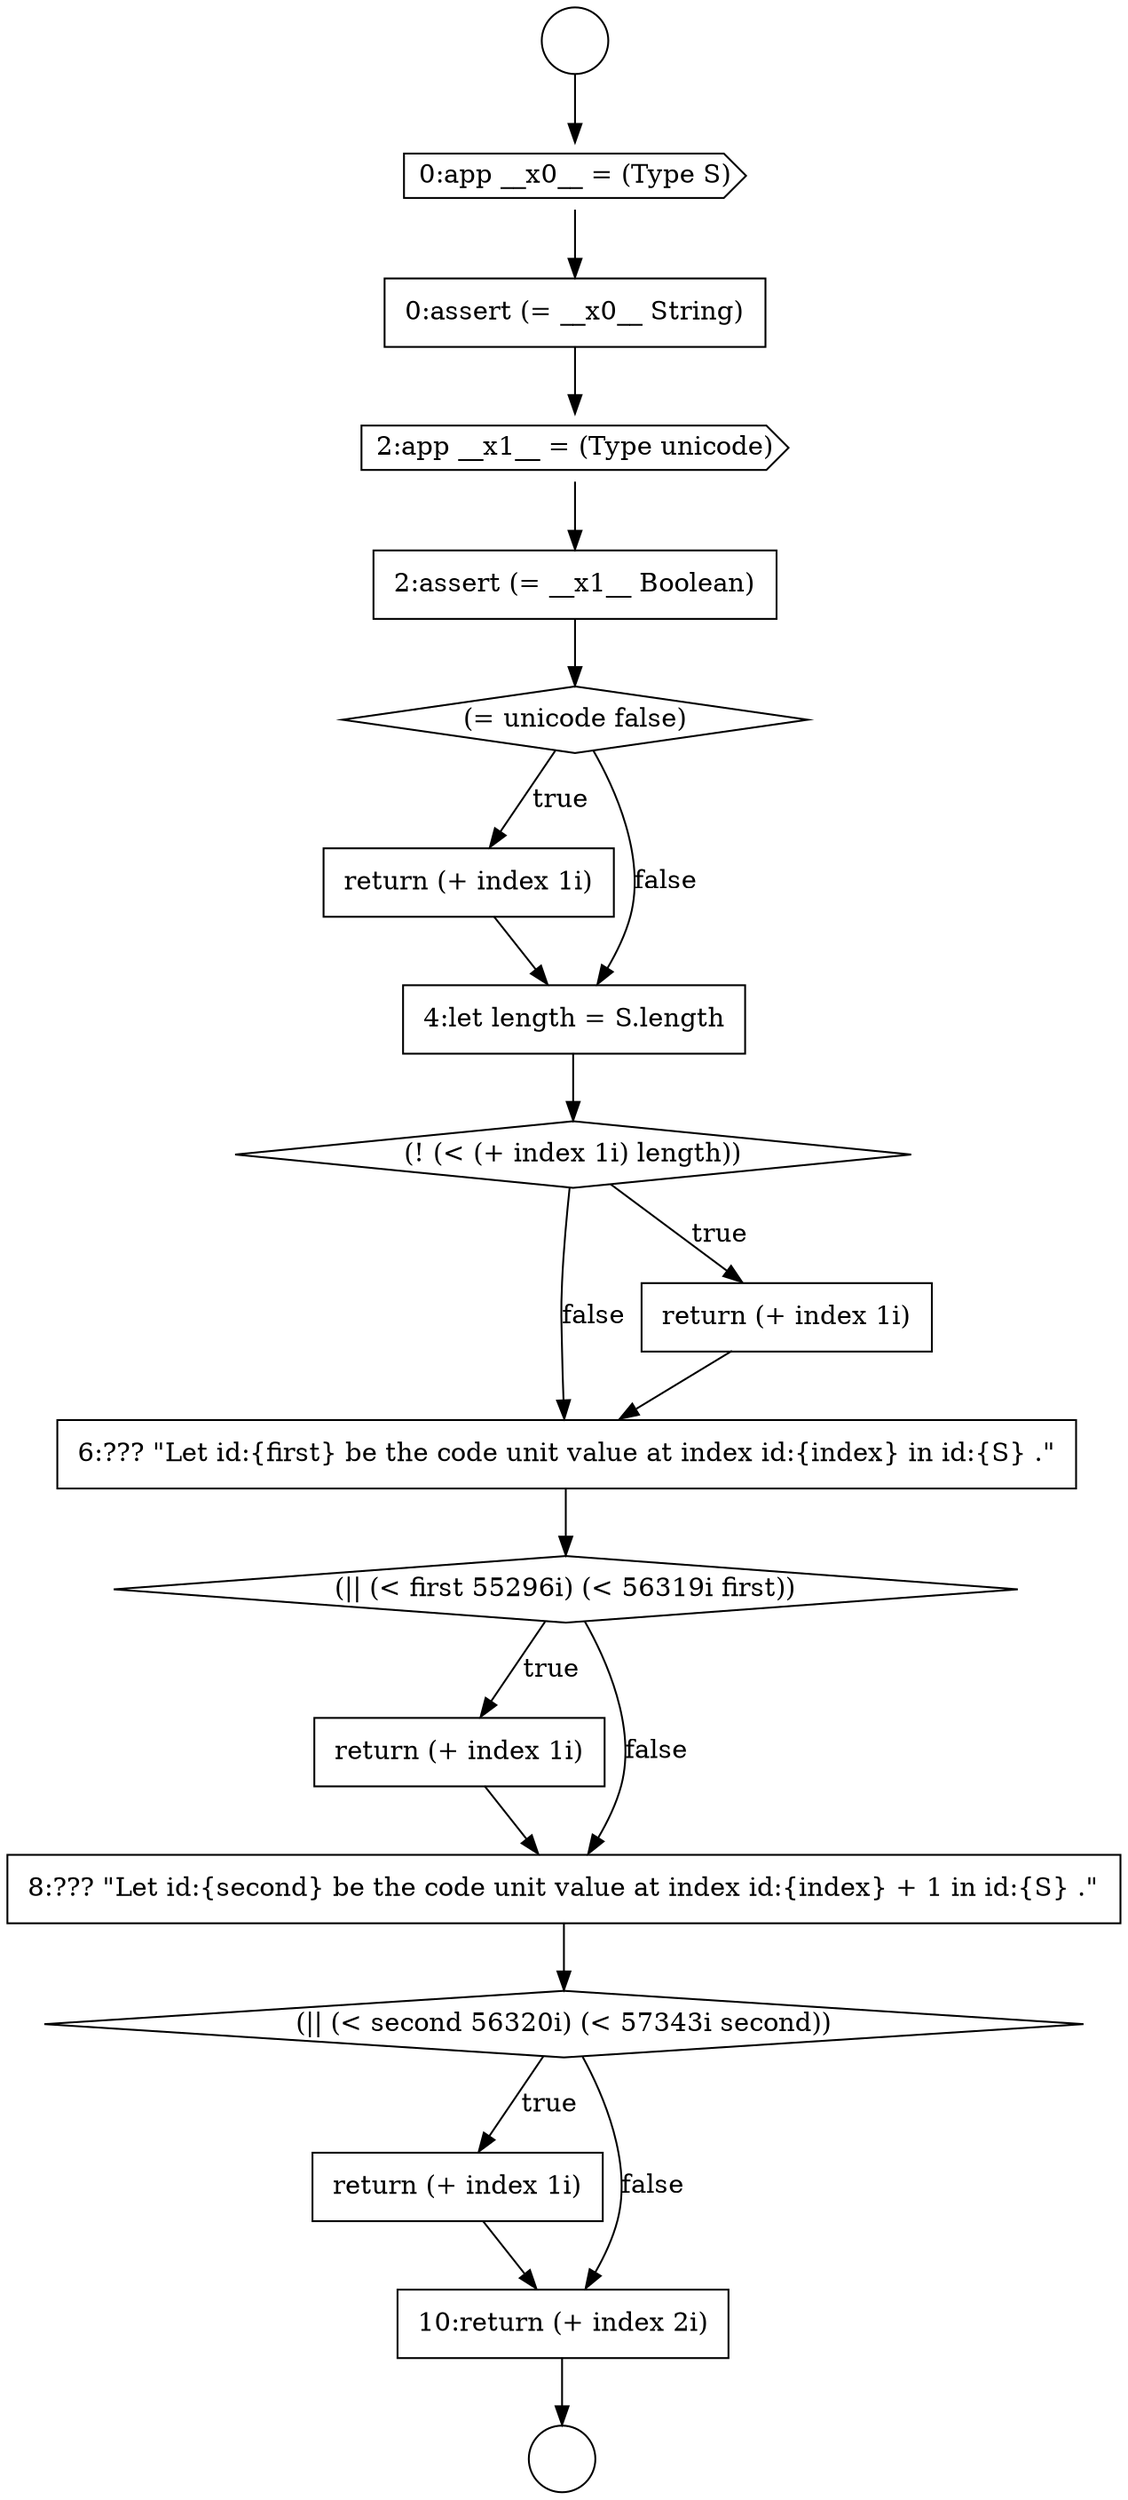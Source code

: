 digraph {
  node13162 [shape=circle label=" " color="black" fillcolor="white" style=filled]
  node13177 [shape=none, margin=0, label=<<font color="black">
    <table border="0" cellborder="1" cellspacing="0" cellpadding="10">
      <tr><td align="left">return (+ index 1i)</td></tr>
    </table>
  </font>> color="black" fillcolor="white" style=filled]
  node13174 [shape=none, margin=0, label=<<font color="black">
    <table border="0" cellborder="1" cellspacing="0" cellpadding="10">
      <tr><td align="left">return (+ index 1i)</td></tr>
    </table>
  </font>> color="black" fillcolor="white" style=filled]
  node13170 [shape=diamond, label=<<font color="black">(! (&lt; (+ index 1i) length))</font>> color="black" fillcolor="white" style=filled]
  node13166 [shape=none, margin=0, label=<<font color="black">
    <table border="0" cellborder="1" cellspacing="0" cellpadding="10">
      <tr><td align="left">2:assert (= __x1__ Boolean)</td></tr>
    </table>
  </font>> color="black" fillcolor="white" style=filled]
  node13176 [shape=diamond, label=<<font color="black">(|| (&lt; second 56320i) (&lt; 57343i second))</font>> color="black" fillcolor="white" style=filled]
  node13164 [shape=none, margin=0, label=<<font color="black">
    <table border="0" cellborder="1" cellspacing="0" cellpadding="10">
      <tr><td align="left">0:assert (= __x0__ String)</td></tr>
    </table>
  </font>> color="black" fillcolor="white" style=filled]
  node13168 [shape=none, margin=0, label=<<font color="black">
    <table border="0" cellborder="1" cellspacing="0" cellpadding="10">
      <tr><td align="left">return (+ index 1i)</td></tr>
    </table>
  </font>> color="black" fillcolor="white" style=filled]
  node13172 [shape=none, margin=0, label=<<font color="black">
    <table border="0" cellborder="1" cellspacing="0" cellpadding="10">
      <tr><td align="left">6:??? &quot;Let id:{first} be the code unit value at index id:{index} in id:{S} .&quot;</td></tr>
    </table>
  </font>> color="black" fillcolor="white" style=filled]
  node13175 [shape=none, margin=0, label=<<font color="black">
    <table border="0" cellborder="1" cellspacing="0" cellpadding="10">
      <tr><td align="left">8:??? &quot;Let id:{second} be the code unit value at index id:{index} + 1 in id:{S} .&quot;</td></tr>
    </table>
  </font>> color="black" fillcolor="white" style=filled]
  node13178 [shape=none, margin=0, label=<<font color="black">
    <table border="0" cellborder="1" cellspacing="0" cellpadding="10">
      <tr><td align="left">10:return (+ index 2i)</td></tr>
    </table>
  </font>> color="black" fillcolor="white" style=filled]
  node13165 [shape=cds, label=<<font color="black">2:app __x1__ = (Type unicode)</font>> color="black" fillcolor="white" style=filled]
  node13173 [shape=diamond, label=<<font color="black">(|| (&lt; first 55296i) (&lt; 56319i first))</font>> color="black" fillcolor="white" style=filled]
  node13163 [shape=cds, label=<<font color="black">0:app __x0__ = (Type S)</font>> color="black" fillcolor="white" style=filled]
  node13169 [shape=none, margin=0, label=<<font color="black">
    <table border="0" cellborder="1" cellspacing="0" cellpadding="10">
      <tr><td align="left">4:let length = S.length</td></tr>
    </table>
  </font>> color="black" fillcolor="white" style=filled]
  node13167 [shape=diamond, label=<<font color="black">(= unicode false)</font>> color="black" fillcolor="white" style=filled]
  node13171 [shape=none, margin=0, label=<<font color="black">
    <table border="0" cellborder="1" cellspacing="0" cellpadding="10">
      <tr><td align="left">return (+ index 1i)</td></tr>
    </table>
  </font>> color="black" fillcolor="white" style=filled]
  node13161 [shape=circle label=" " color="black" fillcolor="white" style=filled]
  node13172 -> node13173 [ color="black"]
  node13163 -> node13164 [ color="black"]
  node13173 -> node13174 [label=<<font color="black">true</font>> color="black"]
  node13173 -> node13175 [label=<<font color="black">false</font>> color="black"]
  node13176 -> node13177 [label=<<font color="black">true</font>> color="black"]
  node13176 -> node13178 [label=<<font color="black">false</font>> color="black"]
  node13164 -> node13165 [ color="black"]
  node13161 -> node13163 [ color="black"]
  node13167 -> node13168 [label=<<font color="black">true</font>> color="black"]
  node13167 -> node13169 [label=<<font color="black">false</font>> color="black"]
  node13175 -> node13176 [ color="black"]
  node13178 -> node13162 [ color="black"]
  node13174 -> node13175 [ color="black"]
  node13168 -> node13169 [ color="black"]
  node13165 -> node13166 [ color="black"]
  node13166 -> node13167 [ color="black"]
  node13169 -> node13170 [ color="black"]
  node13171 -> node13172 [ color="black"]
  node13170 -> node13171 [label=<<font color="black">true</font>> color="black"]
  node13170 -> node13172 [label=<<font color="black">false</font>> color="black"]
  node13177 -> node13178 [ color="black"]
}
